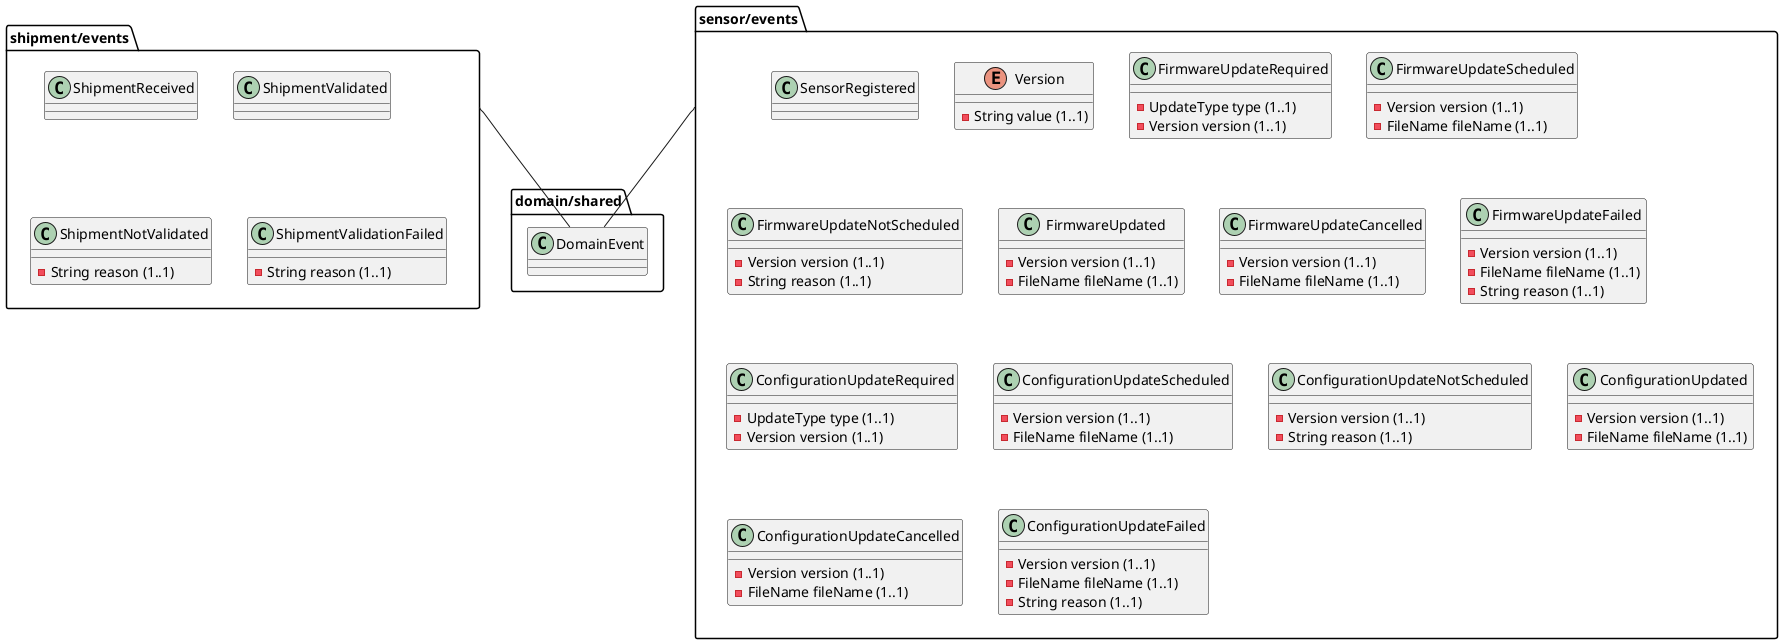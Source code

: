 @startuml

package domain/shared as ds {
  class DomainEvent
}

package shipment/events as she {
  class ShipmentReceived {
  }

  class ShipmentValidated {
  }

  class ShipmentNotValidated {
    -String reason (1..1)
  }

  class ShipmentValidationFailed {
    -String reason (1..1)
  }
}

package sensor/events as see {
  class SensorRegistered {}

  enum Version {
    -String value (1..1)
  }

  class FirmwareUpdateRequired {
    -UpdateType type (1..1)
    -Version version (1..1)
  }

  class FirmwareUpdateScheduled {
    -Version version (1..1)
    -FileName fileName (1..1)
  }

  class FirmwareUpdateNotScheduled {
      -Version version (1..1)
      -String reason (1..1)
    }

  class FirmwareUpdated {
    -Version version (1..1)
    -FileName fileName (1..1)
  }

  class FirmwareUpdateCancelled {
    -Version version (1..1)
    -FileName fileName (1..1)
  }

  class FirmwareUpdateFailed {
    -Version version (1..1)
    -FileName fileName (1..1)
    -String reason (1..1)
  }
  
  class ConfigurationUpdateRequired {
    -UpdateType type (1..1)
    -Version version (1..1)
  }

  class ConfigurationUpdateScheduled {
    -Version version (1..1)
    -FileName fileName (1..1)
  }

  class ConfigurationUpdateNotScheduled {
    -Version version (1..1)
    -String reason (1..1)
  }
  
  class ConfigurationUpdated {
    -Version version (1..1)
    -FileName fileName (1..1)
  }
  
  class ConfigurationUpdateCancelled {
    -Version version (1..1)
    -FileName fileName (1..1)
  }
  
  class ConfigurationUpdateFailed {
    -Version version (1..1)
    -FileName fileName (1..1)
    -String reason (1..1)
  }
}

she -- DomainEvent
see -- DomainEvent

@enduml